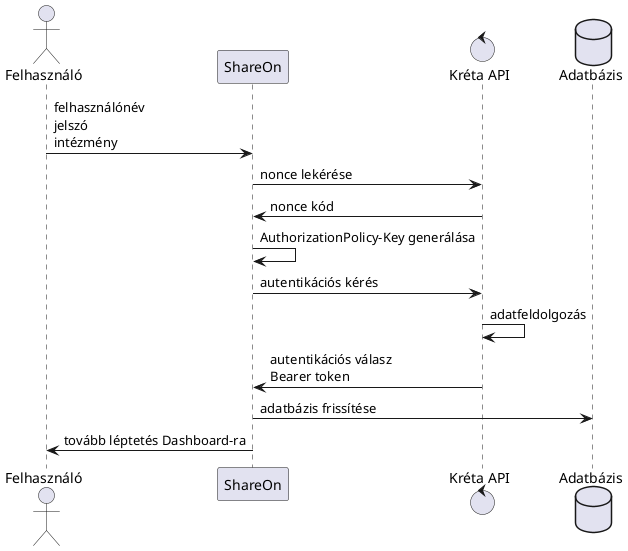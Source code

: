 @startuml

actor Felhasználó as user
participant ShareOn as site
control "Kréta API" as kreta
database Adatbázis as DB

user->site: felhasználónév\njelszó\nintézmény
site->kreta: nonce lekérése
kreta->site: nonce kód
site->site: AuthorizationPolicy-Key generálása
site->kreta: autentikációs kérés
kreta->kreta: adatfeldolgozás
kreta->site: autentikációs válasz\nBearer token
site->DB: adatbázis frissítése
site->user: tovább léptetés Dashboard-ra

@enduml
